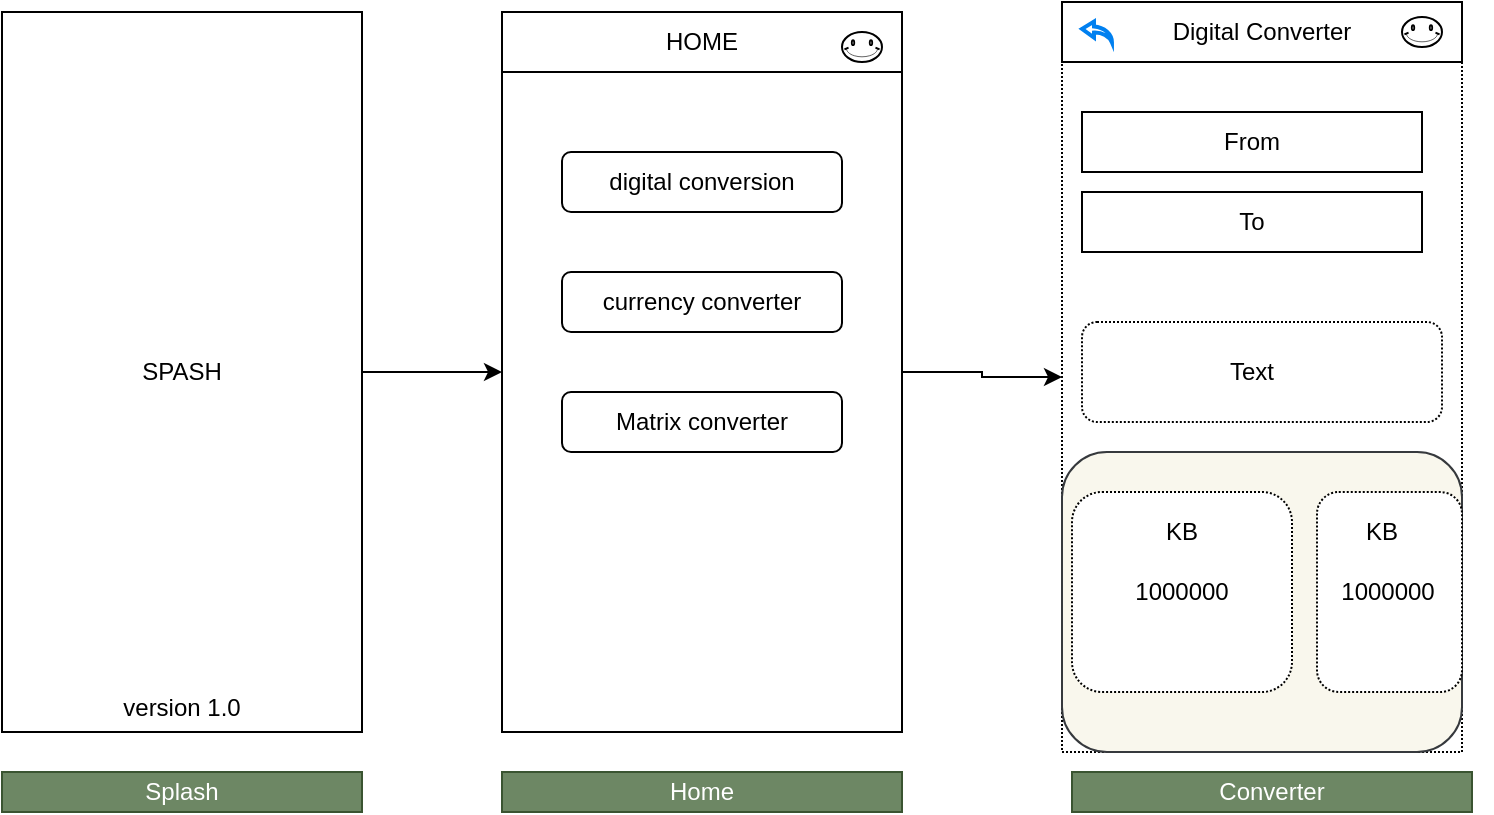 <mxfile version="13.7.7" type="github">
  <diagram id="ta6PBadzDdm5cl-u1WsI" name="Page-1">
    <mxGraphModel dx="834" dy="664" grid="1" gridSize="10" guides="1" tooltips="1" connect="1" arrows="1" fold="1" page="1" pageScale="1" pageWidth="850" pageHeight="1100" math="0" shadow="0">
      <root>
        <mxCell id="0" />
        <mxCell id="1" parent="0" />
        <mxCell id="POKG0Q2TSCIZMKV6Gm3p-17" value="" style="rounded=0;whiteSpace=wrap;html=1;dashed=1;dashPattern=1 1;" vertex="1" parent="1">
          <mxGeometry x="590" y="175" width="200" height="375" as="geometry" />
        </mxCell>
        <mxCell id="POKG0Q2TSCIZMKV6Gm3p-71" value="" style="rounded=1;whiteSpace=wrap;html=1;sketch=0;strokeColor=#36393d;fillColor=#f9f7ed;" vertex="1" parent="1">
          <mxGeometry x="590" y="400" width="200" height="150" as="geometry" />
        </mxCell>
        <mxCell id="POKG0Q2TSCIZMKV6Gm3p-7" style="edgeStyle=orthogonalEdgeStyle;rounded=0;orthogonalLoop=1;jettySize=auto;html=1;entryX=0;entryY=0.5;entryDx=0;entryDy=0;" edge="1" parent="1" source="POKG0Q2TSCIZMKV6Gm3p-1" target="POKG0Q2TSCIZMKV6Gm3p-6">
          <mxGeometry relative="1" as="geometry" />
        </mxCell>
        <mxCell id="POKG0Q2TSCIZMKV6Gm3p-1" value="SPASH" style="rounded=0;whiteSpace=wrap;html=1;" vertex="1" parent="1">
          <mxGeometry x="60" y="180" width="180" height="360" as="geometry" />
        </mxCell>
        <mxCell id="POKG0Q2TSCIZMKV6Gm3p-4" value="&lt;div&gt;version 1.0&lt;/div&gt;&lt;div&gt;&lt;br&gt;&lt;/div&gt;" style="text;html=1;strokeColor=none;fillColor=none;align=center;verticalAlign=middle;whiteSpace=wrap;rounded=0;" vertex="1" parent="1">
          <mxGeometry x="90" y="530" width="120" height="10" as="geometry" />
        </mxCell>
        <mxCell id="POKG0Q2TSCIZMKV6Gm3p-18" style="edgeStyle=orthogonalEdgeStyle;rounded=0;orthogonalLoop=1;jettySize=auto;html=1;entryX=0;entryY=0.5;entryDx=0;entryDy=0;" edge="1" parent="1" source="POKG0Q2TSCIZMKV6Gm3p-6" target="POKG0Q2TSCIZMKV6Gm3p-17">
          <mxGeometry relative="1" as="geometry" />
        </mxCell>
        <mxCell id="POKG0Q2TSCIZMKV6Gm3p-6" value="" style="rounded=0;whiteSpace=wrap;html=1;" vertex="1" parent="1">
          <mxGeometry x="310" y="180" width="200" height="360" as="geometry" />
        </mxCell>
        <mxCell id="POKG0Q2TSCIZMKV6Gm3p-9" value="digital conversion" style="rounded=1;whiteSpace=wrap;html=1;" vertex="1" parent="1">
          <mxGeometry x="340" y="250" width="140" height="30" as="geometry" />
        </mxCell>
        <mxCell id="POKG0Q2TSCIZMKV6Gm3p-10" value="currency converter" style="rounded=1;whiteSpace=wrap;html=1;" vertex="1" parent="1">
          <mxGeometry x="340" y="310" width="140" height="30" as="geometry" />
        </mxCell>
        <mxCell id="POKG0Q2TSCIZMKV6Gm3p-11" value="Matrix converter" style="rounded=1;whiteSpace=wrap;html=1;" vertex="1" parent="1">
          <mxGeometry x="340" y="370" width="140" height="30" as="geometry" />
        </mxCell>
        <mxCell id="POKG0Q2TSCIZMKV6Gm3p-12" value="Splash" style="text;html=1;strokeColor=#3A5431;fillColor=#6d8764;align=center;verticalAlign=middle;whiteSpace=wrap;rounded=0;fontColor=#ffffff;" vertex="1" parent="1">
          <mxGeometry x="60" y="560" width="180" height="20" as="geometry" />
        </mxCell>
        <mxCell id="POKG0Q2TSCIZMKV6Gm3p-13" value="Home" style="text;html=1;strokeColor=#3A5431;fillColor=#6d8764;align=center;verticalAlign=middle;whiteSpace=wrap;rounded=0;fontColor=#ffffff;" vertex="1" parent="1">
          <mxGeometry x="310" y="560" width="200" height="20" as="geometry" />
        </mxCell>
        <mxCell id="POKG0Q2TSCIZMKV6Gm3p-14" value="HOME" style="rounded=0;whiteSpace=wrap;html=1;" vertex="1" parent="1">
          <mxGeometry x="310" y="180" width="200" height="30" as="geometry" />
        </mxCell>
        <mxCell id="POKG0Q2TSCIZMKV6Gm3p-15" value="" style="verticalLabelPosition=bottom;verticalAlign=top;html=1;shape=mxgraph.basic.smiley" vertex="1" parent="1">
          <mxGeometry x="480" y="190" width="20" height="15" as="geometry" />
        </mxCell>
        <mxCell id="POKG0Q2TSCIZMKV6Gm3p-19" value="Digital Converter" style="rounded=0;whiteSpace=wrap;html=1;" vertex="1" parent="1">
          <mxGeometry x="590" y="175" width="200" height="30" as="geometry" />
        </mxCell>
        <mxCell id="POKG0Q2TSCIZMKV6Gm3p-23" value="From" style="rounded=0;whiteSpace=wrap;html=1;" vertex="1" parent="1">
          <mxGeometry x="600" y="230" width="170" height="30" as="geometry" />
        </mxCell>
        <mxCell id="POKG0Q2TSCIZMKV6Gm3p-27" value="To" style="rounded=0;whiteSpace=wrap;html=1;" vertex="1" parent="1">
          <mxGeometry x="600" y="270" width="170" height="30" as="geometry" />
        </mxCell>
        <mxCell id="POKG0Q2TSCIZMKV6Gm3p-34" value="" style="rounded=1;whiteSpace=wrap;html=1;dashed=1;dashPattern=1 1;" vertex="1" parent="1">
          <mxGeometry x="600" y="335" width="180" height="50" as="geometry" />
        </mxCell>
        <mxCell id="POKG0Q2TSCIZMKV6Gm3p-39" value="Text" style="text;html=1;strokeColor=none;fillColor=none;align=center;verticalAlign=middle;whiteSpace=wrap;rounded=0;dashed=1;dashPattern=1 1;" vertex="1" parent="1">
          <mxGeometry x="620" y="350" width="130" height="20" as="geometry" />
        </mxCell>
        <mxCell id="POKG0Q2TSCIZMKV6Gm3p-40" value="Converter" style="text;html=1;strokeColor=#3A5431;fillColor=#6d8764;align=center;verticalAlign=middle;whiteSpace=wrap;rounded=0;fontColor=#ffffff;" vertex="1" parent="1">
          <mxGeometry x="595" y="560" width="200" height="20" as="geometry" />
        </mxCell>
        <mxCell id="POKG0Q2TSCIZMKV6Gm3p-46" value="" style="verticalLabelPosition=bottom;verticalAlign=top;html=1;shape=mxgraph.basic.smiley" vertex="1" parent="1">
          <mxGeometry x="760" y="182.5" width="20" height="15" as="geometry" />
        </mxCell>
        <mxCell id="POKG0Q2TSCIZMKV6Gm3p-48" value="" style="html=1;verticalLabelPosition=bottom;align=center;labelBackgroundColor=#ffffff;verticalAlign=top;strokeWidth=2;strokeColor=#0080F0;shadow=0;dashed=0;shape=mxgraph.ios7.icons.back;dashPattern=1 1;" vertex="1" parent="1">
          <mxGeometry x="600" y="184.75" width="15" height="10.5" as="geometry" />
        </mxCell>
        <mxCell id="POKG0Q2TSCIZMKV6Gm3p-65" value="" style="rounded=1;whiteSpace=wrap;html=1;dashed=1;dashPattern=1 1;" vertex="1" parent="1">
          <mxGeometry x="595" y="420" width="110" height="100" as="geometry" />
        </mxCell>
        <mxCell id="POKG0Q2TSCIZMKV6Gm3p-66" value="KB" style="text;html=1;align=center;verticalAlign=middle;whiteSpace=wrap;rounded=0;dashed=1;dashPattern=1 1;" vertex="1" parent="1">
          <mxGeometry x="595" y="430" width="110" height="20" as="geometry" />
        </mxCell>
        <mxCell id="POKG0Q2TSCIZMKV6Gm3p-67" value="1000000" style="text;html=1;strokeColor=none;fillColor=none;align=center;verticalAlign=middle;whiteSpace=wrap;rounded=0;dashed=1;dashPattern=1 1;" vertex="1" parent="1">
          <mxGeometry x="605" y="460" width="90" height="20" as="geometry" />
        </mxCell>
        <mxCell id="POKG0Q2TSCIZMKV6Gm3p-68" value="" style="rounded=1;whiteSpace=wrap;html=1;dashed=1;dashPattern=1 1;" vertex="1" parent="1">
          <mxGeometry x="717.5" y="420" width="72.5" height="100" as="geometry" />
        </mxCell>
        <mxCell id="POKG0Q2TSCIZMKV6Gm3p-69" value="KB" style="text;html=1;align=center;verticalAlign=middle;whiteSpace=wrap;rounded=0;dashed=1;dashPattern=1 1;" vertex="1" parent="1">
          <mxGeometry x="695" y="430" width="110" height="20" as="geometry" />
        </mxCell>
        <mxCell id="POKG0Q2TSCIZMKV6Gm3p-70" value="1000000" style="text;html=1;strokeColor=none;fillColor=none;align=center;verticalAlign=middle;whiteSpace=wrap;rounded=0;dashed=1;dashPattern=1 1;" vertex="1" parent="1">
          <mxGeometry x="707.5" y="460" width="90" height="20" as="geometry" />
        </mxCell>
      </root>
    </mxGraphModel>
  </diagram>
</mxfile>
